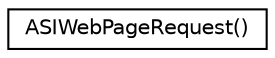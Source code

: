 digraph G
{
  edge [fontname="Helvetica",fontsize="10",labelfontname="Helvetica",labelfontsize="10"];
  node [fontname="Helvetica",fontsize="10",shape=record];
  rankdir="LR";
  Node1 [label="ASIWebPageRequest()",height=0.2,width=0.4,color="black", fillcolor="white", style="filled",URL="$interface_a_s_i_web_page_request_07_08.html"];
}
